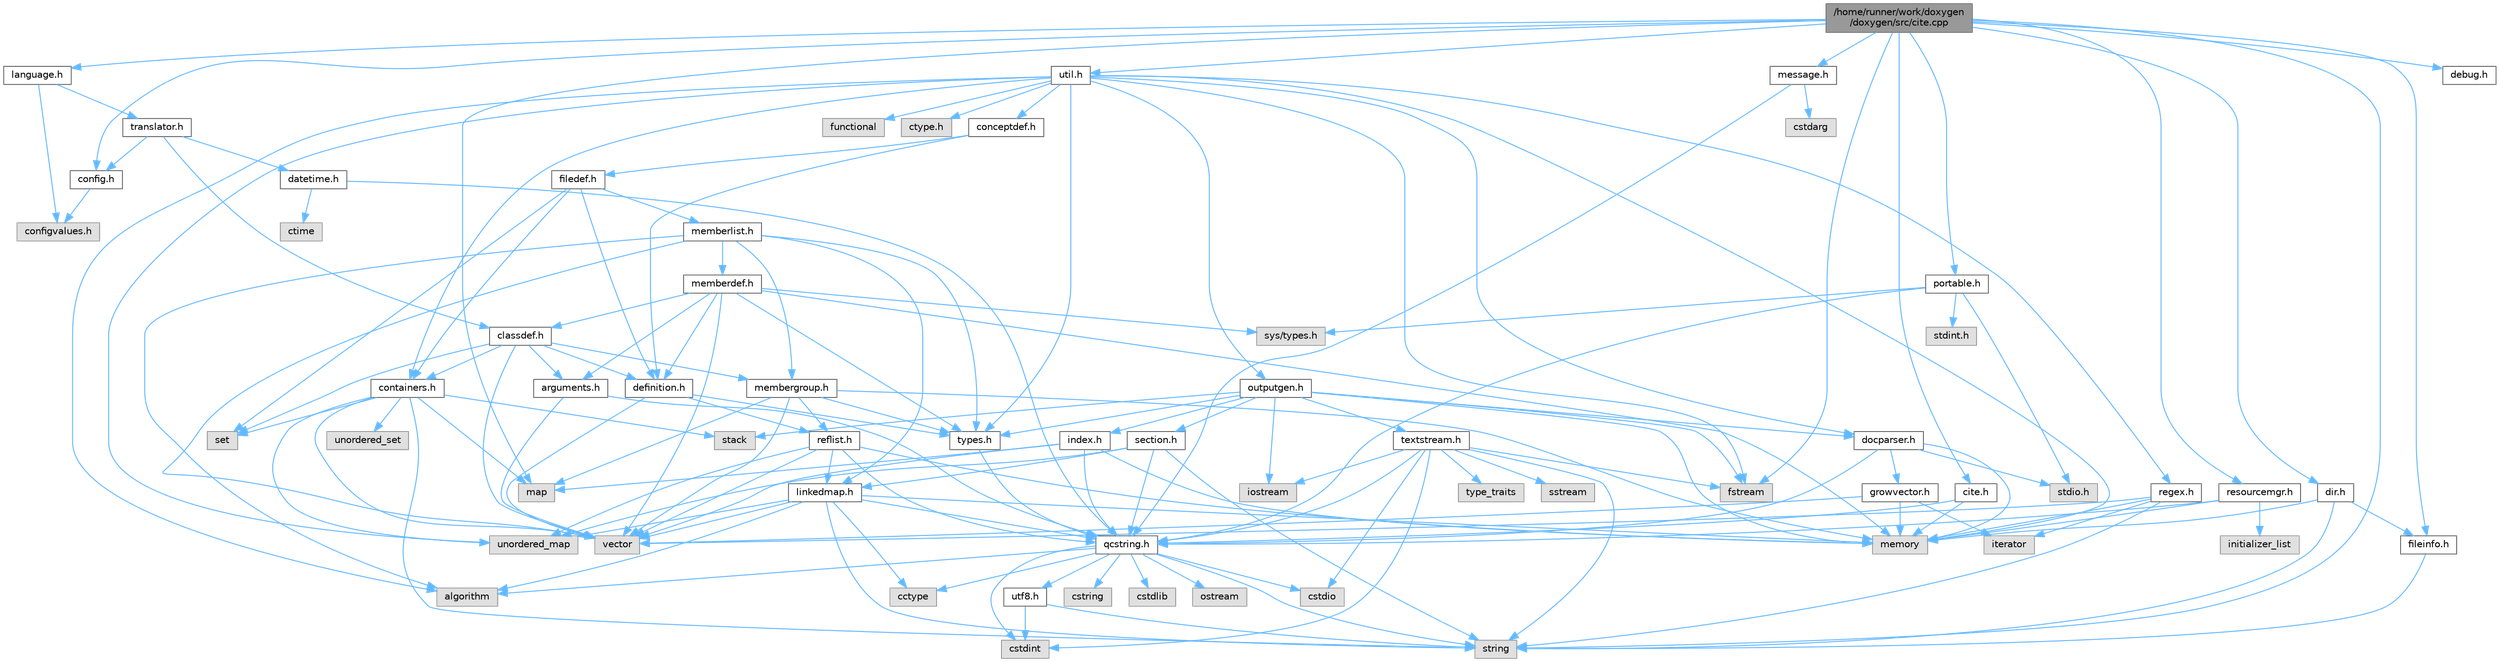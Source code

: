 digraph "/home/runner/work/doxygen/doxygen/src/cite.cpp"
{
 // INTERACTIVE_SVG=YES
 // LATEX_PDF_SIZE
  bgcolor="transparent";
  edge [fontname=Helvetica,fontsize=10,labelfontname=Helvetica,labelfontsize=10];
  node [fontname=Helvetica,fontsize=10,shape=box,height=0.2,width=0.4];
  Node1 [label="/home/runner/work/doxygen\l/doxygen/src/cite.cpp",height=0.2,width=0.4,color="gray40", fillcolor="grey60", style="filled", fontcolor="black",tooltip=" "];
  Node1 -> Node2 [color="steelblue1",style="solid"];
  Node2 [label="cite.h",height=0.2,width=0.4,color="grey40", fillcolor="white", style="filled",URL="$d7/d69/cite_8h.html",tooltip=" "];
  Node2 -> Node3 [color="steelblue1",style="solid"];
  Node3 [label="memory",height=0.2,width=0.4,color="grey60", fillcolor="#E0E0E0", style="filled",tooltip=" "];
  Node2 -> Node4 [color="steelblue1",style="solid"];
  Node4 [label="qcstring.h",height=0.2,width=0.4,color="grey40", fillcolor="white", style="filled",URL="$d7/d5c/qcstring_8h.html",tooltip=" "];
  Node4 -> Node5 [color="steelblue1",style="solid"];
  Node5 [label="string",height=0.2,width=0.4,color="grey60", fillcolor="#E0E0E0", style="filled",tooltip=" "];
  Node4 -> Node6 [color="steelblue1",style="solid"];
  Node6 [label="algorithm",height=0.2,width=0.4,color="grey60", fillcolor="#E0E0E0", style="filled",tooltip=" "];
  Node4 -> Node7 [color="steelblue1",style="solid"];
  Node7 [label="cctype",height=0.2,width=0.4,color="grey60", fillcolor="#E0E0E0", style="filled",tooltip=" "];
  Node4 -> Node8 [color="steelblue1",style="solid"];
  Node8 [label="cstring",height=0.2,width=0.4,color="grey60", fillcolor="#E0E0E0", style="filled",tooltip=" "];
  Node4 -> Node9 [color="steelblue1",style="solid"];
  Node9 [label="cstdio",height=0.2,width=0.4,color="grey60", fillcolor="#E0E0E0", style="filled",tooltip=" "];
  Node4 -> Node10 [color="steelblue1",style="solid"];
  Node10 [label="cstdlib",height=0.2,width=0.4,color="grey60", fillcolor="#E0E0E0", style="filled",tooltip=" "];
  Node4 -> Node11 [color="steelblue1",style="solid"];
  Node11 [label="cstdint",height=0.2,width=0.4,color="grey60", fillcolor="#E0E0E0", style="filled",tooltip=" "];
  Node4 -> Node12 [color="steelblue1",style="solid"];
  Node12 [label="ostream",height=0.2,width=0.4,color="grey60", fillcolor="#E0E0E0", style="filled",tooltip=" "];
  Node4 -> Node13 [color="steelblue1",style="solid"];
  Node13 [label="utf8.h",height=0.2,width=0.4,color="grey40", fillcolor="white", style="filled",URL="$db/d7c/utf8_8h.html",tooltip="Various UTF8 related helper functions."];
  Node13 -> Node11 [color="steelblue1",style="solid"];
  Node13 -> Node5 [color="steelblue1",style="solid"];
  Node1 -> Node14 [color="steelblue1",style="solid"];
  Node14 [label="config.h",height=0.2,width=0.4,color="grey40", fillcolor="white", style="filled",URL="$db/d16/config_8h.html",tooltip=" "];
  Node14 -> Node15 [color="steelblue1",style="solid"];
  Node15 [label="configvalues.h",height=0.2,width=0.4,color="grey60", fillcolor="#E0E0E0", style="filled",tooltip=" "];
  Node1 -> Node16 [color="steelblue1",style="solid"];
  Node16 [label="language.h",height=0.2,width=0.4,color="grey40", fillcolor="white", style="filled",URL="$d8/dce/language_8h.html",tooltip=" "];
  Node16 -> Node17 [color="steelblue1",style="solid"];
  Node17 [label="translator.h",height=0.2,width=0.4,color="grey40", fillcolor="white", style="filled",URL="$d9/df1/translator_8h.html",tooltip=" "];
  Node17 -> Node18 [color="steelblue1",style="solid"];
  Node18 [label="classdef.h",height=0.2,width=0.4,color="grey40", fillcolor="white", style="filled",URL="$d1/da6/classdef_8h.html",tooltip=" "];
  Node18 -> Node19 [color="steelblue1",style="solid"];
  Node19 [label="vector",height=0.2,width=0.4,color="grey60", fillcolor="#E0E0E0", style="filled",tooltip=" "];
  Node18 -> Node20 [color="steelblue1",style="solid"];
  Node20 [label="set",height=0.2,width=0.4,color="grey60", fillcolor="#E0E0E0", style="filled",tooltip=" "];
  Node18 -> Node21 [color="steelblue1",style="solid"];
  Node21 [label="containers.h",height=0.2,width=0.4,color="grey40", fillcolor="white", style="filled",URL="$d5/d75/containers_8h.html",tooltip=" "];
  Node21 -> Node19 [color="steelblue1",style="solid"];
  Node21 -> Node5 [color="steelblue1",style="solid"];
  Node21 -> Node20 [color="steelblue1",style="solid"];
  Node21 -> Node22 [color="steelblue1",style="solid"];
  Node22 [label="map",height=0.2,width=0.4,color="grey60", fillcolor="#E0E0E0", style="filled",tooltip=" "];
  Node21 -> Node23 [color="steelblue1",style="solid"];
  Node23 [label="unordered_set",height=0.2,width=0.4,color="grey60", fillcolor="#E0E0E0", style="filled",tooltip=" "];
  Node21 -> Node24 [color="steelblue1",style="solid"];
  Node24 [label="unordered_map",height=0.2,width=0.4,color="grey60", fillcolor="#E0E0E0", style="filled",tooltip=" "];
  Node21 -> Node25 [color="steelblue1",style="solid"];
  Node25 [label="stack",height=0.2,width=0.4,color="grey60", fillcolor="#E0E0E0", style="filled",tooltip=" "];
  Node18 -> Node26 [color="steelblue1",style="solid"];
  Node26 [label="definition.h",height=0.2,width=0.4,color="grey40", fillcolor="white", style="filled",URL="$df/da1/definition_8h.html",tooltip=" "];
  Node26 -> Node19 [color="steelblue1",style="solid"];
  Node26 -> Node27 [color="steelblue1",style="solid"];
  Node27 [label="types.h",height=0.2,width=0.4,color="grey40", fillcolor="white", style="filled",URL="$d9/d49/types_8h.html",tooltip="This file contains a number of basic enums and types."];
  Node27 -> Node4 [color="steelblue1",style="solid"];
  Node26 -> Node28 [color="steelblue1",style="solid"];
  Node28 [label="reflist.h",height=0.2,width=0.4,color="grey40", fillcolor="white", style="filled",URL="$d1/d02/reflist_8h.html",tooltip=" "];
  Node28 -> Node19 [color="steelblue1",style="solid"];
  Node28 -> Node24 [color="steelblue1",style="solid"];
  Node28 -> Node3 [color="steelblue1",style="solid"];
  Node28 -> Node4 [color="steelblue1",style="solid"];
  Node28 -> Node29 [color="steelblue1",style="solid"];
  Node29 [label="linkedmap.h",height=0.2,width=0.4,color="grey40", fillcolor="white", style="filled",URL="$da/de1/linkedmap_8h.html",tooltip=" "];
  Node29 -> Node24 [color="steelblue1",style="solid"];
  Node29 -> Node19 [color="steelblue1",style="solid"];
  Node29 -> Node3 [color="steelblue1",style="solid"];
  Node29 -> Node5 [color="steelblue1",style="solid"];
  Node29 -> Node6 [color="steelblue1",style="solid"];
  Node29 -> Node7 [color="steelblue1",style="solid"];
  Node29 -> Node4 [color="steelblue1",style="solid"];
  Node18 -> Node30 [color="steelblue1",style="solid"];
  Node30 [label="arguments.h",height=0.2,width=0.4,color="grey40", fillcolor="white", style="filled",URL="$df/d9b/arguments_8h.html",tooltip=" "];
  Node30 -> Node19 [color="steelblue1",style="solid"];
  Node30 -> Node4 [color="steelblue1",style="solid"];
  Node18 -> Node31 [color="steelblue1",style="solid"];
  Node31 [label="membergroup.h",height=0.2,width=0.4,color="grey40", fillcolor="white", style="filled",URL="$d9/d11/membergroup_8h.html",tooltip=" "];
  Node31 -> Node19 [color="steelblue1",style="solid"];
  Node31 -> Node22 [color="steelblue1",style="solid"];
  Node31 -> Node3 [color="steelblue1",style="solid"];
  Node31 -> Node27 [color="steelblue1",style="solid"];
  Node31 -> Node28 [color="steelblue1",style="solid"];
  Node17 -> Node14 [color="steelblue1",style="solid"];
  Node17 -> Node32 [color="steelblue1",style="solid"];
  Node32 [label="datetime.h",height=0.2,width=0.4,color="grey40", fillcolor="white", style="filled",URL="$de/d1b/datetime_8h.html",tooltip=" "];
  Node32 -> Node33 [color="steelblue1",style="solid"];
  Node33 [label="ctime",height=0.2,width=0.4,color="grey60", fillcolor="#E0E0E0", style="filled",tooltip=" "];
  Node32 -> Node4 [color="steelblue1",style="solid"];
  Node16 -> Node15 [color="steelblue1",style="solid"];
  Node1 -> Node34 [color="steelblue1",style="solid"];
  Node34 [label="message.h",height=0.2,width=0.4,color="grey40", fillcolor="white", style="filled",URL="$d2/d0d/message_8h.html",tooltip=" "];
  Node34 -> Node35 [color="steelblue1",style="solid"];
  Node35 [label="cstdarg",height=0.2,width=0.4,color="grey60", fillcolor="#E0E0E0", style="filled",tooltip=" "];
  Node34 -> Node4 [color="steelblue1",style="solid"];
  Node1 -> Node36 [color="steelblue1",style="solid"];
  Node36 [label="portable.h",height=0.2,width=0.4,color="grey40", fillcolor="white", style="filled",URL="$d2/de2/portable_8h.html",tooltip="Portable versions of functions that are platform dependent."];
  Node36 -> Node37 [color="steelblue1",style="solid"];
  Node37 [label="stdio.h",height=0.2,width=0.4,color="grey60", fillcolor="#E0E0E0", style="filled",tooltip=" "];
  Node36 -> Node38 [color="steelblue1",style="solid"];
  Node38 [label="sys/types.h",height=0.2,width=0.4,color="grey60", fillcolor="#E0E0E0", style="filled",tooltip=" "];
  Node36 -> Node39 [color="steelblue1",style="solid"];
  Node39 [label="stdint.h",height=0.2,width=0.4,color="grey60", fillcolor="#E0E0E0", style="filled",tooltip=" "];
  Node36 -> Node4 [color="steelblue1",style="solid"];
  Node1 -> Node40 [color="steelblue1",style="solid"];
  Node40 [label="resourcemgr.h",height=0.2,width=0.4,color="grey40", fillcolor="white", style="filled",URL="$d6/d07/resourcemgr_8h.html",tooltip=" "];
  Node40 -> Node3 [color="steelblue1",style="solid"];
  Node40 -> Node41 [color="steelblue1",style="solid"];
  Node41 [label="initializer_list",height=0.2,width=0.4,color="grey60", fillcolor="#E0E0E0", style="filled",tooltip=" "];
  Node40 -> Node4 [color="steelblue1",style="solid"];
  Node1 -> Node42 [color="steelblue1",style="solid"];
  Node42 [label="util.h",height=0.2,width=0.4,color="grey40", fillcolor="white", style="filled",URL="$d8/d3c/util_8h.html",tooltip="A bunch of utility functions."];
  Node42 -> Node3 [color="steelblue1",style="solid"];
  Node42 -> Node24 [color="steelblue1",style="solid"];
  Node42 -> Node6 [color="steelblue1",style="solid"];
  Node42 -> Node43 [color="steelblue1",style="solid"];
  Node43 [label="functional",height=0.2,width=0.4,color="grey60", fillcolor="#E0E0E0", style="filled",tooltip=" "];
  Node42 -> Node44 [color="steelblue1",style="solid"];
  Node44 [label="fstream",height=0.2,width=0.4,color="grey60", fillcolor="#E0E0E0", style="filled",tooltip=" "];
  Node42 -> Node45 [color="steelblue1",style="solid"];
  Node45 [label="ctype.h",height=0.2,width=0.4,color="grey60", fillcolor="#E0E0E0", style="filled",tooltip=" "];
  Node42 -> Node27 [color="steelblue1",style="solid"];
  Node42 -> Node46 [color="steelblue1",style="solid"];
  Node46 [label="docparser.h",height=0.2,width=0.4,color="grey40", fillcolor="white", style="filled",URL="$de/d9c/docparser_8h.html",tooltip=" "];
  Node46 -> Node37 [color="steelblue1",style="solid"];
  Node46 -> Node3 [color="steelblue1",style="solid"];
  Node46 -> Node4 [color="steelblue1",style="solid"];
  Node46 -> Node47 [color="steelblue1",style="solid"];
  Node47 [label="growvector.h",height=0.2,width=0.4,color="grey40", fillcolor="white", style="filled",URL="$d7/d50/growvector_8h.html",tooltip=" "];
  Node47 -> Node19 [color="steelblue1",style="solid"];
  Node47 -> Node3 [color="steelblue1",style="solid"];
  Node47 -> Node48 [color="steelblue1",style="solid"];
  Node48 [label="iterator",height=0.2,width=0.4,color="grey60", fillcolor="#E0E0E0", style="filled",tooltip=" "];
  Node42 -> Node21 [color="steelblue1",style="solid"];
  Node42 -> Node49 [color="steelblue1",style="solid"];
  Node49 [label="outputgen.h",height=0.2,width=0.4,color="grey40", fillcolor="white", style="filled",URL="$df/d06/outputgen_8h.html",tooltip=" "];
  Node49 -> Node3 [color="steelblue1",style="solid"];
  Node49 -> Node25 [color="steelblue1",style="solid"];
  Node49 -> Node50 [color="steelblue1",style="solid"];
  Node50 [label="iostream",height=0.2,width=0.4,color="grey60", fillcolor="#E0E0E0", style="filled",tooltip=" "];
  Node49 -> Node44 [color="steelblue1",style="solid"];
  Node49 -> Node27 [color="steelblue1",style="solid"];
  Node49 -> Node51 [color="steelblue1",style="solid"];
  Node51 [label="index.h",height=0.2,width=0.4,color="grey40", fillcolor="white", style="filled",URL="$d1/db5/index_8h.html",tooltip=" "];
  Node51 -> Node3 [color="steelblue1",style="solid"];
  Node51 -> Node19 [color="steelblue1",style="solid"];
  Node51 -> Node22 [color="steelblue1",style="solid"];
  Node51 -> Node4 [color="steelblue1",style="solid"];
  Node49 -> Node52 [color="steelblue1",style="solid"];
  Node52 [label="section.h",height=0.2,width=0.4,color="grey40", fillcolor="white", style="filled",URL="$d1/d2a/section_8h.html",tooltip=" "];
  Node52 -> Node5 [color="steelblue1",style="solid"];
  Node52 -> Node24 [color="steelblue1",style="solid"];
  Node52 -> Node4 [color="steelblue1",style="solid"];
  Node52 -> Node29 [color="steelblue1",style="solid"];
  Node49 -> Node53 [color="steelblue1",style="solid"];
  Node53 [label="textstream.h",height=0.2,width=0.4,color="grey40", fillcolor="white", style="filled",URL="$d4/d7d/textstream_8h.html",tooltip=" "];
  Node53 -> Node5 [color="steelblue1",style="solid"];
  Node53 -> Node50 [color="steelblue1",style="solid"];
  Node53 -> Node54 [color="steelblue1",style="solid"];
  Node54 [label="sstream",height=0.2,width=0.4,color="grey60", fillcolor="#E0E0E0", style="filled",tooltip=" "];
  Node53 -> Node11 [color="steelblue1",style="solid"];
  Node53 -> Node9 [color="steelblue1",style="solid"];
  Node53 -> Node44 [color="steelblue1",style="solid"];
  Node53 -> Node55 [color="steelblue1",style="solid"];
  Node55 [label="type_traits",height=0.2,width=0.4,color="grey60", fillcolor="#E0E0E0", style="filled",tooltip=" "];
  Node53 -> Node4 [color="steelblue1",style="solid"];
  Node49 -> Node46 [color="steelblue1",style="solid"];
  Node42 -> Node56 [color="steelblue1",style="solid"];
  Node56 [label="regex.h",height=0.2,width=0.4,color="grey40", fillcolor="white", style="filled",URL="$d1/d21/regex_8h.html",tooltip=" "];
  Node56 -> Node3 [color="steelblue1",style="solid"];
  Node56 -> Node5 [color="steelblue1",style="solid"];
  Node56 -> Node19 [color="steelblue1",style="solid"];
  Node56 -> Node48 [color="steelblue1",style="solid"];
  Node42 -> Node57 [color="steelblue1",style="solid"];
  Node57 [label="conceptdef.h",height=0.2,width=0.4,color="grey40", fillcolor="white", style="filled",URL="$da/df1/conceptdef_8h.html",tooltip=" "];
  Node57 -> Node26 [color="steelblue1",style="solid"];
  Node57 -> Node58 [color="steelblue1",style="solid"];
  Node58 [label="filedef.h",height=0.2,width=0.4,color="grey40", fillcolor="white", style="filled",URL="$d4/d3a/filedef_8h.html",tooltip=" "];
  Node58 -> Node20 [color="steelblue1",style="solid"];
  Node58 -> Node26 [color="steelblue1",style="solid"];
  Node58 -> Node59 [color="steelblue1",style="solid"];
  Node59 [label="memberlist.h",height=0.2,width=0.4,color="grey40", fillcolor="white", style="filled",URL="$dd/d78/memberlist_8h.html",tooltip=" "];
  Node59 -> Node19 [color="steelblue1",style="solid"];
  Node59 -> Node6 [color="steelblue1",style="solid"];
  Node59 -> Node60 [color="steelblue1",style="solid"];
  Node60 [label="memberdef.h",height=0.2,width=0.4,color="grey40", fillcolor="white", style="filled",URL="$d4/d46/memberdef_8h.html",tooltip=" "];
  Node60 -> Node19 [color="steelblue1",style="solid"];
  Node60 -> Node3 [color="steelblue1",style="solid"];
  Node60 -> Node38 [color="steelblue1",style="solid"];
  Node60 -> Node27 [color="steelblue1",style="solid"];
  Node60 -> Node26 [color="steelblue1",style="solid"];
  Node60 -> Node30 [color="steelblue1",style="solid"];
  Node60 -> Node18 [color="steelblue1",style="solid"];
  Node59 -> Node29 [color="steelblue1",style="solid"];
  Node59 -> Node27 [color="steelblue1",style="solid"];
  Node59 -> Node31 [color="steelblue1",style="solid"];
  Node58 -> Node21 [color="steelblue1",style="solid"];
  Node1 -> Node61 [color="steelblue1",style="solid"];
  Node61 [label="debug.h",height=0.2,width=0.4,color="grey40", fillcolor="white", style="filled",URL="$db/d16/debug_8h.html",tooltip=" "];
  Node1 -> Node62 [color="steelblue1",style="solid"];
  Node62 [label="fileinfo.h",height=0.2,width=0.4,color="grey40", fillcolor="white", style="filled",URL="$df/d45/fileinfo_8h.html",tooltip=" "];
  Node62 -> Node5 [color="steelblue1",style="solid"];
  Node1 -> Node63 [color="steelblue1",style="solid"];
  Node63 [label="dir.h",height=0.2,width=0.4,color="grey40", fillcolor="white", style="filled",URL="$df/d9c/dir_8h.html",tooltip=" "];
  Node63 -> Node5 [color="steelblue1",style="solid"];
  Node63 -> Node3 [color="steelblue1",style="solid"];
  Node63 -> Node62 [color="steelblue1",style="solid"];
  Node1 -> Node22 [color="steelblue1",style="solid"];
  Node1 -> Node5 [color="steelblue1",style="solid"];
  Node1 -> Node44 [color="steelblue1",style="solid"];
}
